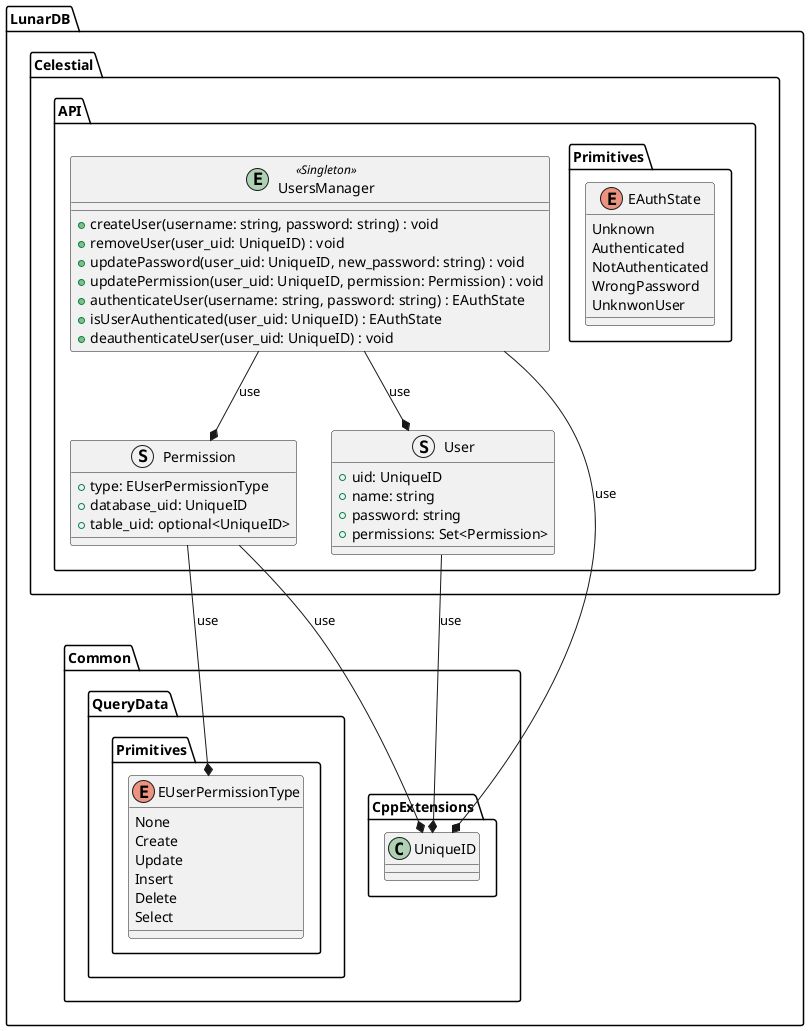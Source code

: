 @startuml Celestial

namespace LunarDB {

namespace Common {

namespace CppExtensions {

class UniqueID {}

}

namespace QueryData {
namespace Primitives {

enum EUserPermissionType {
    None
    Create
    Update
    Insert
    Delete
    Select
}

}
}

}

namespace Celestial {
namespace API {

struct Permission {
    + type: EUserPermissionType
    + database_uid: UniqueID
    + table_uid: optional<UniqueID>
}

struct User {
    + uid: UniqueID
    + name: string
    + password: string
    + permissions: Set<Permission>
}

namespace Primitives {

enum EAuthState {
    Unknown
    Authenticated
    NotAuthenticated
    WrongPassword
    UnknwonUser
}

}

entity UsersManager <<Singleton>> {
    + createUser(username: string, password: string) : void
    + removeUser(user_uid: UniqueID) : void
    + updatePassword(user_uid: UniqueID, new_password: string) : void
    + updatePermission(user_uid: UniqueID, permission: Permission) : void
    + authenticateUser(username: string, password: string) : EAuthState
    + isUserAuthenticated(user_uid: UniqueID) : EAuthState
    + deauthenticateUser(user_uid: UniqueID) : void
}

}
}

Celestial.API.UsersManager --* Celestial.API.User : use
Celestial.API.UsersManager --* Celestial.API.Permission : use
Celestial.API.UsersManager --* Common.CppExtensions.UniqueID : use
Celestial.API.User --* Common.CppExtensions.UniqueID : use
Celestial.API.Permission --* Common.CppExtensions.UniqueID : use
Celestial.API.Permission --* Common.QueryData.Primitives.EUserPermissionType : use

}

@enduml